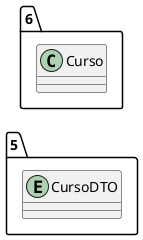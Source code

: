 @startuml 
allow_mixing
left to right direction
package "5"{
entity CursoDTO

}
package "6"{
class Curso
}
@enduml